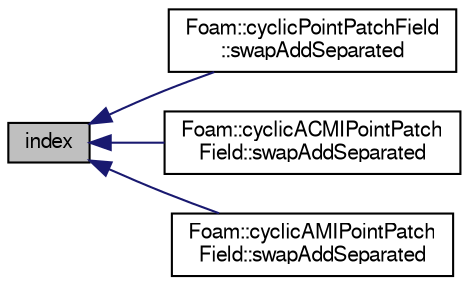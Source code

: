 digraph "index"
{
  bgcolor="transparent";
  edge [fontname="FreeSans",fontsize="10",labelfontname="FreeSans",labelfontsize="10"];
  node [fontname="FreeSans",fontsize="10",shape=record];
  rankdir="LR";
  Node1 [label="index",height=0.2,width=0.4,color="black", fillcolor="grey75", style="filled" fontcolor="black"];
  Node1 -> Node2 [dir="back",color="midnightblue",fontsize="10",style="solid",fontname="FreeSans"];
  Node2 [label="Foam::cyclicPointPatchField\l::swapAddSeparated",height=0.2,width=0.4,color="black",URL="$a00462.html#acc70e74fffb1cf3d5f18e021d5771458",tooltip="Complete swap of patch point values and add to local values. "];
  Node1 -> Node3 [dir="back",color="midnightblue",fontsize="10",style="solid",fontname="FreeSans"];
  Node3 [label="Foam::cyclicACMIPointPatch\lField::swapAddSeparated",height=0.2,width=0.4,color="black",URL="$a00442.html#acc70e74fffb1cf3d5f18e021d5771458",tooltip="Complete swap of patch point values and add to local values. "];
  Node1 -> Node4 [dir="back",color="midnightblue",fontsize="10",style="solid",fontname="FreeSans"];
  Node4 [label="Foam::cyclicAMIPointPatch\lField::swapAddSeparated",height=0.2,width=0.4,color="black",URL="$a00452.html#acc70e74fffb1cf3d5f18e021d5771458",tooltip="Complete swap of patch point values and add to local values. "];
}
